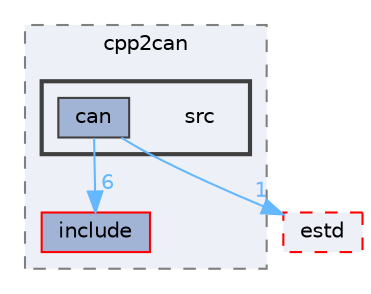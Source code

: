 digraph "src"
{
 // LATEX_PDF_SIZE
  bgcolor="transparent";
  edge [fontname=Helvetica,fontsize=10,labelfontname=Helvetica,labelfontsize=10];
  node [fontname=Helvetica,fontsize=10,shape=box,height=0.2,width=0.4];
  compound=true
  subgraph clusterdir_6ea4583dc05656280dd0a27b132d87de {
    graph [ bgcolor="#edf0f7", pencolor="grey50", label="cpp2can", fontname=Helvetica,fontsize=10 style="filled,dashed", URL="dir_6ea4583dc05656280dd0a27b132d87de.html",tooltip=""]
  dir_0ea80bc0964503052087a59073942c4d [label="include", fillcolor="#a2b4d6", color="red", style="filled", URL="dir_0ea80bc0964503052087a59073942c4d.html",tooltip=""];
  subgraph clusterdir_1f184801306caf258d0eeefb3449d8f3 {
    graph [ bgcolor="#edf0f7", pencolor="grey25", label="", fontname=Helvetica,fontsize=10 style="filled,bold", URL="dir_1f184801306caf258d0eeefb3449d8f3.html",tooltip=""]
    dir_1f184801306caf258d0eeefb3449d8f3 [shape=plaintext, label="src"];
  dir_b6cce3b5df8f760d96fdd95cf1071bf0 [label="can", fillcolor="#a2b4d6", color="grey25", style="filled", URL="dir_b6cce3b5df8f760d96fdd95cf1071bf0.html",tooltip=""];
  }
  }
  dir_705ed472854f071e46e92f9933f4d565 [label="estd", fillcolor="#edf0f7", color="red", style="filled,dashed", URL="dir_705ed472854f071e46e92f9933f4d565.html",tooltip=""];
  dir_b6cce3b5df8f760d96fdd95cf1071bf0->dir_0ea80bc0964503052087a59073942c4d [headlabel="6", labeldistance=1.5 headhref="dir_000034_000105.html" href="dir_000034_000105.html" color="steelblue1" fontcolor="steelblue1"];
  dir_b6cce3b5df8f760d96fdd95cf1071bf0->dir_705ed472854f071e46e92f9933f4d565 [headlabel="1", labeldistance=1.5 headhref="dir_000034_000075.html" href="dir_000034_000075.html" color="steelblue1" fontcolor="steelblue1"];
}
